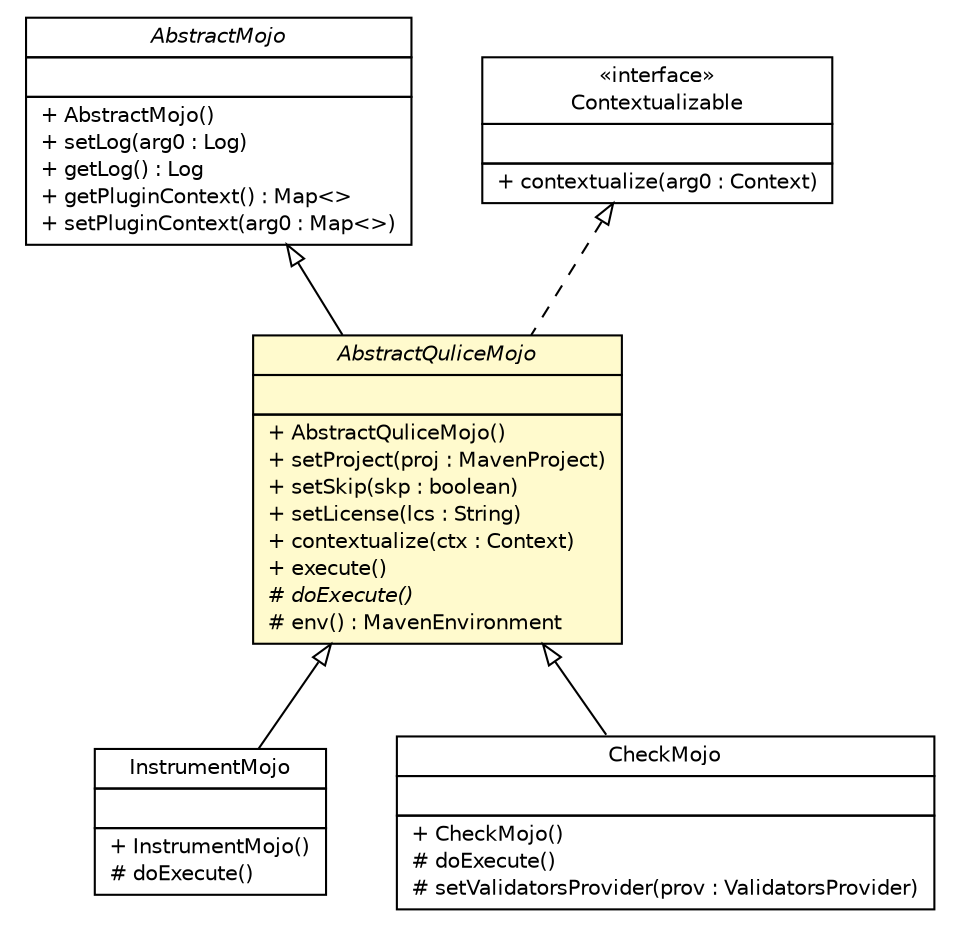 #!/usr/local/bin/dot
#
# Class diagram 
# Generated by UMLGraph version 5.1 (http://www.umlgraph.org/)
#

digraph G {
	edge [fontname="Helvetica",fontsize=10,labelfontname="Helvetica",labelfontsize=10];
	node [fontname="Helvetica",fontsize=10,shape=plaintext];
	nodesep=0.25;
	ranksep=0.5;
	// com.qulice.maven.InstrumentMojo
	c62 [label=<<table title="com.qulice.maven.InstrumentMojo" border="0" cellborder="1" cellspacing="0" cellpadding="2" port="p" href="./InstrumentMojo.html">
		<tr><td><table border="0" cellspacing="0" cellpadding="1">
<tr><td align="center" balign="center"> InstrumentMojo </td></tr>
		</table></td></tr>
		<tr><td><table border="0" cellspacing="0" cellpadding="1">
<tr><td align="left" balign="left">  </td></tr>
		</table></td></tr>
		<tr><td><table border="0" cellspacing="0" cellpadding="1">
<tr><td align="left" balign="left"> + InstrumentMojo() </td></tr>
<tr><td align="left" balign="left"> # doExecute() </td></tr>
		</table></td></tr>
		</table>>, fontname="Helvetica", fontcolor="black", fontsize=10.0];
	// com.qulice.maven.CheckMojo
	c64 [label=<<table title="com.qulice.maven.CheckMojo" border="0" cellborder="1" cellspacing="0" cellpadding="2" port="p" href="./CheckMojo.html">
		<tr><td><table border="0" cellspacing="0" cellpadding="1">
<tr><td align="center" balign="center"> CheckMojo </td></tr>
		</table></td></tr>
		<tr><td><table border="0" cellspacing="0" cellpadding="1">
<tr><td align="left" balign="left">  </td></tr>
		</table></td></tr>
		<tr><td><table border="0" cellspacing="0" cellpadding="1">
<tr><td align="left" balign="left"> + CheckMojo() </td></tr>
<tr><td align="left" balign="left"> # doExecute() </td></tr>
<tr><td align="left" balign="left"> # setValidatorsProvider(prov : ValidatorsProvider) </td></tr>
		</table></td></tr>
		</table>>, fontname="Helvetica", fontcolor="black", fontsize=10.0];
	// com.qulice.maven.AbstractQuliceMojo
	c65 [label=<<table title="com.qulice.maven.AbstractQuliceMojo" border="0" cellborder="1" cellspacing="0" cellpadding="2" port="p" bgcolor="lemonChiffon" href="./AbstractQuliceMojo.html">
		<tr><td><table border="0" cellspacing="0" cellpadding="1">
<tr><td align="center" balign="center"><font face="Helvetica-Oblique"> AbstractQuliceMojo </font></td></tr>
		</table></td></tr>
		<tr><td><table border="0" cellspacing="0" cellpadding="1">
<tr><td align="left" balign="left">  </td></tr>
		</table></td></tr>
		<tr><td><table border="0" cellspacing="0" cellpadding="1">
<tr><td align="left" balign="left"> + AbstractQuliceMojo() </td></tr>
<tr><td align="left" balign="left"> + setProject(proj : MavenProject) </td></tr>
<tr><td align="left" balign="left"> + setSkip(skp : boolean) </td></tr>
<tr><td align="left" balign="left"> + setLicense(lcs : String) </td></tr>
<tr><td align="left" balign="left"> + contextualize(ctx : Context) </td></tr>
<tr><td align="left" balign="left"> + execute() </td></tr>
<tr><td align="left" balign="left"><font face="Helvetica-Oblique" point-size="10.0"> # doExecute() </font></td></tr>
<tr><td align="left" balign="left"> # env() : MavenEnvironment </td></tr>
		</table></td></tr>
		</table>>, fontname="Helvetica", fontcolor="black", fontsize=10.0];
	//com.qulice.maven.InstrumentMojo extends com.qulice.maven.AbstractQuliceMojo
	c65:p -> c62:p [dir=back,arrowtail=empty];
	//com.qulice.maven.CheckMojo extends com.qulice.maven.AbstractQuliceMojo
	c65:p -> c64:p [dir=back,arrowtail=empty];
	//com.qulice.maven.AbstractQuliceMojo extends org.apache.maven.plugin.AbstractMojo
	c67:p -> c65:p [dir=back,arrowtail=empty];
	//com.qulice.maven.AbstractQuliceMojo implements org.codehaus.plexus.personality.plexus.lifecycle.phase.Contextualizable
	c68:p -> c65:p [dir=back,arrowtail=empty,style=dashed];
	// org.apache.maven.plugin.AbstractMojo
	c67 [label=<<table title="org.apache.maven.plugin.AbstractMojo" border="0" cellborder="1" cellspacing="0" cellpadding="2" port="p" href="http://java.sun.com/j2se/1.4.2/docs/api/org/apache/maven/plugin/AbstractMojo.html">
		<tr><td><table border="0" cellspacing="0" cellpadding="1">
<tr><td align="center" balign="center"><font face="Helvetica-Oblique"> AbstractMojo </font></td></tr>
		</table></td></tr>
		<tr><td><table border="0" cellspacing="0" cellpadding="1">
<tr><td align="left" balign="left">  </td></tr>
		</table></td></tr>
		<tr><td><table border="0" cellspacing="0" cellpadding="1">
<tr><td align="left" balign="left"> + AbstractMojo() </td></tr>
<tr><td align="left" balign="left"> + setLog(arg0 : Log) </td></tr>
<tr><td align="left" balign="left"> + getLog() : Log </td></tr>
<tr><td align="left" balign="left"> + getPluginContext() : Map&lt;&gt; </td></tr>
<tr><td align="left" balign="left"> + setPluginContext(arg0 : Map&lt;&gt;) </td></tr>
		</table></td></tr>
		</table>>, fontname="Helvetica", fontcolor="black", fontsize=10.0];
	// org.codehaus.plexus.personality.plexus.lifecycle.phase.Contextualizable
	c68 [label=<<table title="org.codehaus.plexus.personality.plexus.lifecycle.phase.Contextualizable" border="0" cellborder="1" cellspacing="0" cellpadding="2" port="p" href="http://java.sun.com/j2se/1.4.2/docs/api/org/codehaus/plexus/personality/plexus/lifecycle/phase/Contextualizable.html">
		<tr><td><table border="0" cellspacing="0" cellpadding="1">
<tr><td align="center" balign="center"> &#171;interface&#187; </td></tr>
<tr><td align="center" balign="center"> Contextualizable </td></tr>
		</table></td></tr>
		<tr><td><table border="0" cellspacing="0" cellpadding="1">
<tr><td align="left" balign="left">  </td></tr>
		</table></td></tr>
		<tr><td><table border="0" cellspacing="0" cellpadding="1">
<tr><td align="left" balign="left"> + contextualize(arg0 : Context) </td></tr>
		</table></td></tr>
		</table>>, fontname="Helvetica", fontcolor="black", fontsize=10.0];
}

